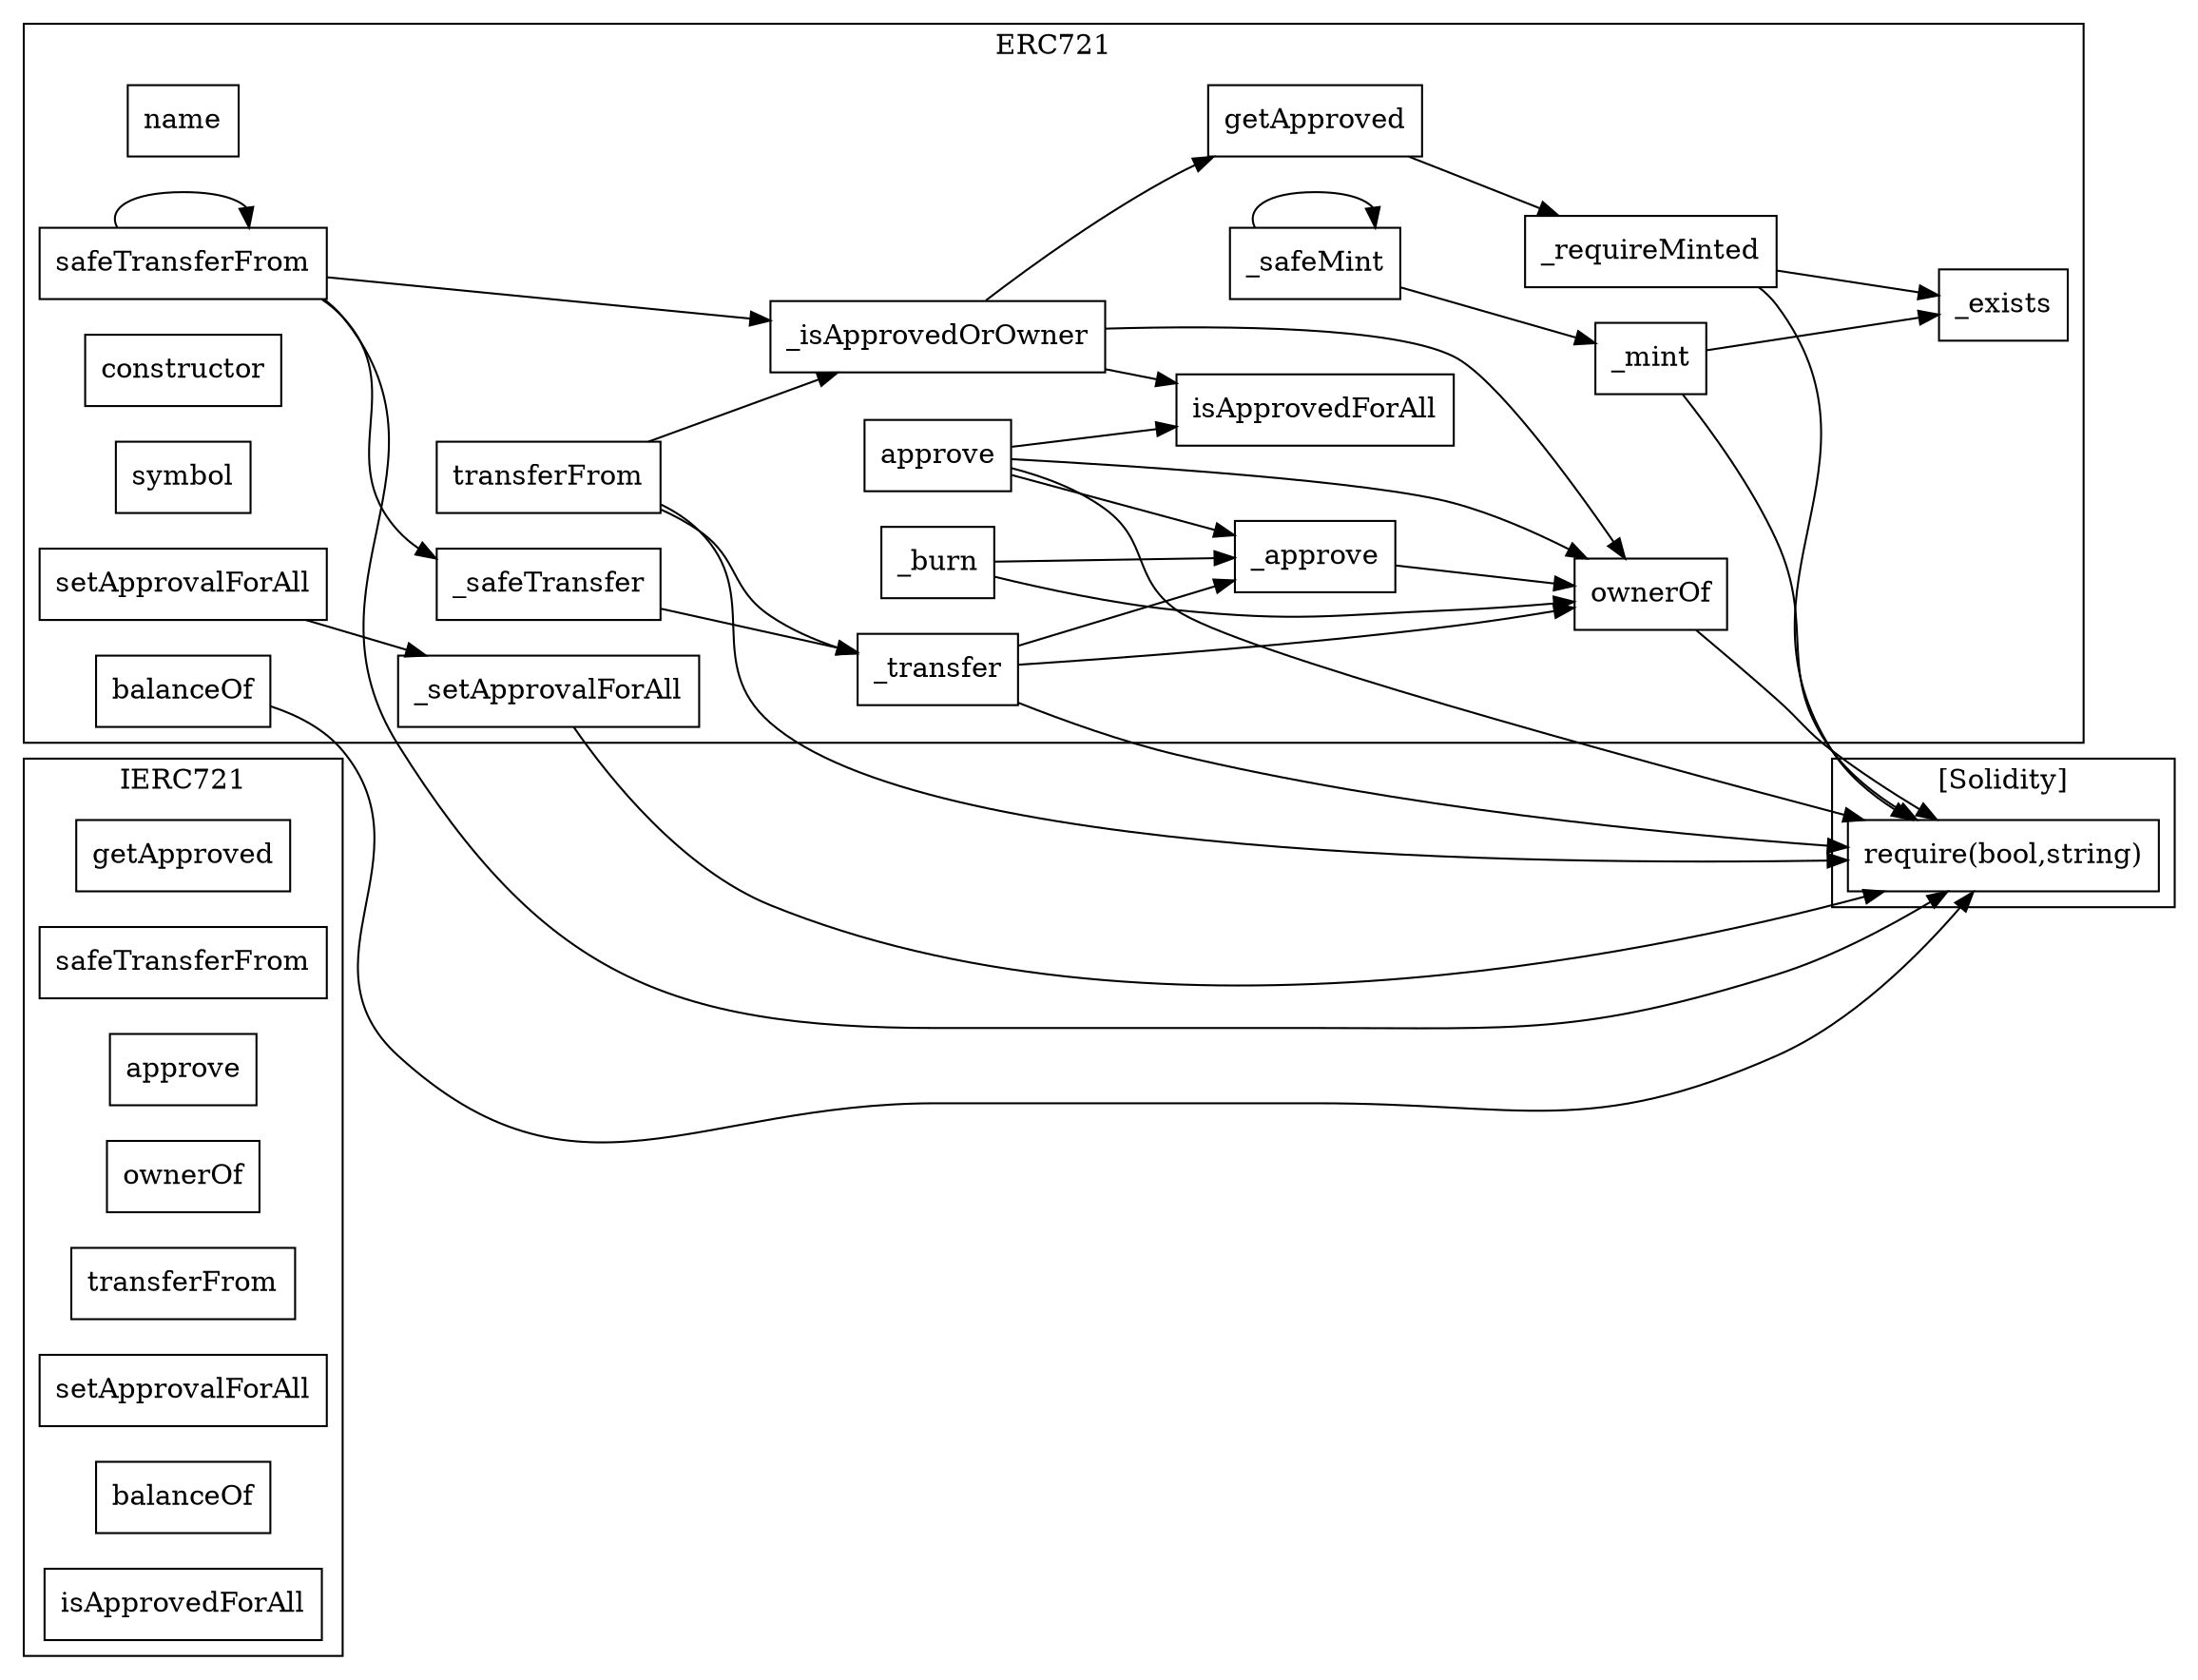 strict digraph {
rankdir="LR"
node [shape=box]
subgraph cluster_689_IERC721 {
label = "IERC721"
"689_getApproved" [label="getApproved"]
"689_safeTransferFrom" [label="safeTransferFrom"]
"689_approve" [label="approve"]
"689_ownerOf" [label="ownerOf"]
"689_transferFrom" [label="transferFrom"]
"689_setApprovalForAll" [label="setApprovalForAll"]
"689_balanceOf" [label="balanceOf"]
"689_isApprovedForAll" [label="isApprovedForAll"]
}subgraph cluster_588_ERC721 {
label = "ERC721"
"588_name" [label="name"]
"588_transferFrom" [label="transferFrom"]
"588__safeMint" [label="_safeMint"]
"588_ownerOf" [label="ownerOf"]
"588_isApprovedForAll" [label="isApprovedForAll"]
"588__exists" [label="_exists"]
"588__requireMinted" [label="_requireMinted"]
"588__burn" [label="_burn"]
"588__approve" [label="_approve"]
"588__setApprovalForAll" [label="_setApprovalForAll"]
"588__mint" [label="_mint"]
"588_safeTransferFrom" [label="safeTransferFrom"]
"588_approve" [label="approve"]
"588_constructor" [label="constructor"]
"588__safeTransfer" [label="_safeTransfer"]
"588__isApprovedOrOwner" [label="_isApprovedOrOwner"]
"588_symbol" [label="symbol"]
"588_getApproved" [label="getApproved"]
"588_balanceOf" [label="balanceOf"]
"588_setApprovalForAll" [label="setApprovalForAll"]
"588__transfer" [label="_transfer"]
"588_safeTransferFrom" -> "588__safeTransfer"
"588__approve" -> "588_ownerOf"
"588_getApproved" -> "588__requireMinted"
"588_safeTransferFrom" -> "588__isApprovedOrOwner"
"588__transfer" -> "588__approve"
"588__burn" -> "588__approve"
"588__safeMint" -> "588__safeMint"
"588__transfer" -> "588_ownerOf"
"588__isApprovedOrOwner" -> "588_getApproved"
"588__burn" -> "588_ownerOf"
"588_approve" -> "588__approve"
"588__mint" -> "588__exists"
"588_safeTransferFrom" -> "588_safeTransferFrom"
"588__requireMinted" -> "588__exists"
"588__isApprovedOrOwner" -> "588_isApprovedForAll"
"588__isApprovedOrOwner" -> "588_ownerOf"
"588_transferFrom" -> "588__isApprovedOrOwner"
"588_approve" -> "588_isApprovedForAll"
"588_approve" -> "588_ownerOf"
"588__safeTransfer" -> "588__transfer"
"588_setApprovalForAll" -> "588__setApprovalForAll"
"588_transferFrom" -> "588__transfer"
"588__safeMint" -> "588__mint"
}subgraph cluster_solidity {
label = "[Solidity]"
"require(bool,string)" 
"588__transfer" -> "require(bool,string)"
"588_safeTransferFrom" -> "require(bool,string)"
"588__setApprovalForAll" -> "require(bool,string)"
"588__requireMinted" -> "require(bool,string)"
"588__mint" -> "require(bool,string)"
"588_ownerOf" -> "require(bool,string)"
"588_approve" -> "require(bool,string)"
"588_balanceOf" -> "require(bool,string)"
"588_transferFrom" -> "require(bool,string)"
}
}